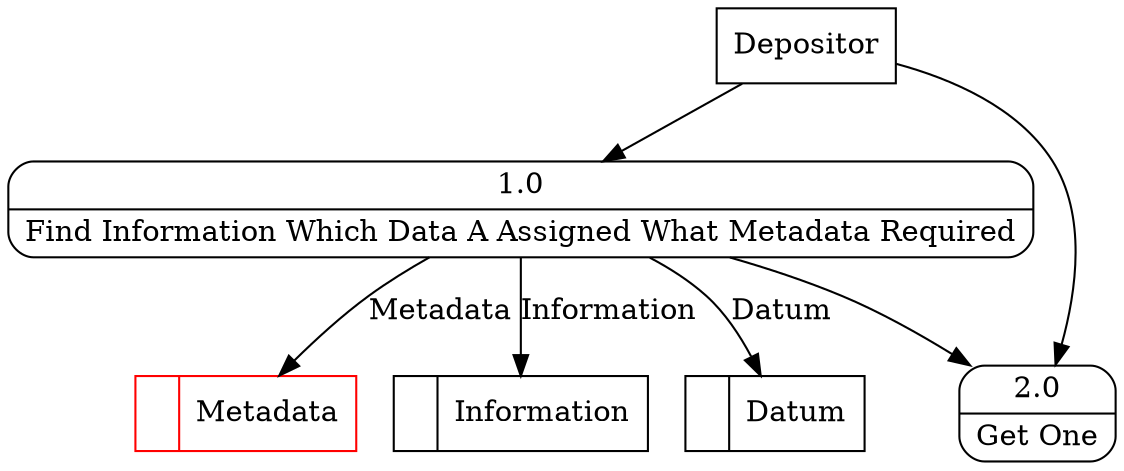 digraph dfd2{ 
node[shape=record]
200 [label="<f0>  |<f1> Metadata " color=red];
201 [label="<f0>  |<f1> Information " ];
202 [label="<f0>  |<f1> Datum " ];
203 [label="Depositor" shape=box];
204 [label="{<f0> 1.0|<f1> Find Information Which Data A Assigned What Metadata Required }" shape=Mrecord];
205 [label="{<f0> 2.0|<f1> Get One }" shape=Mrecord];
203 -> 204
203 -> 205
204 -> 205
204 -> 201 [label="Information"]
204 -> 202 [label="Datum"]
204 -> 200 [label="Metadata"]
}